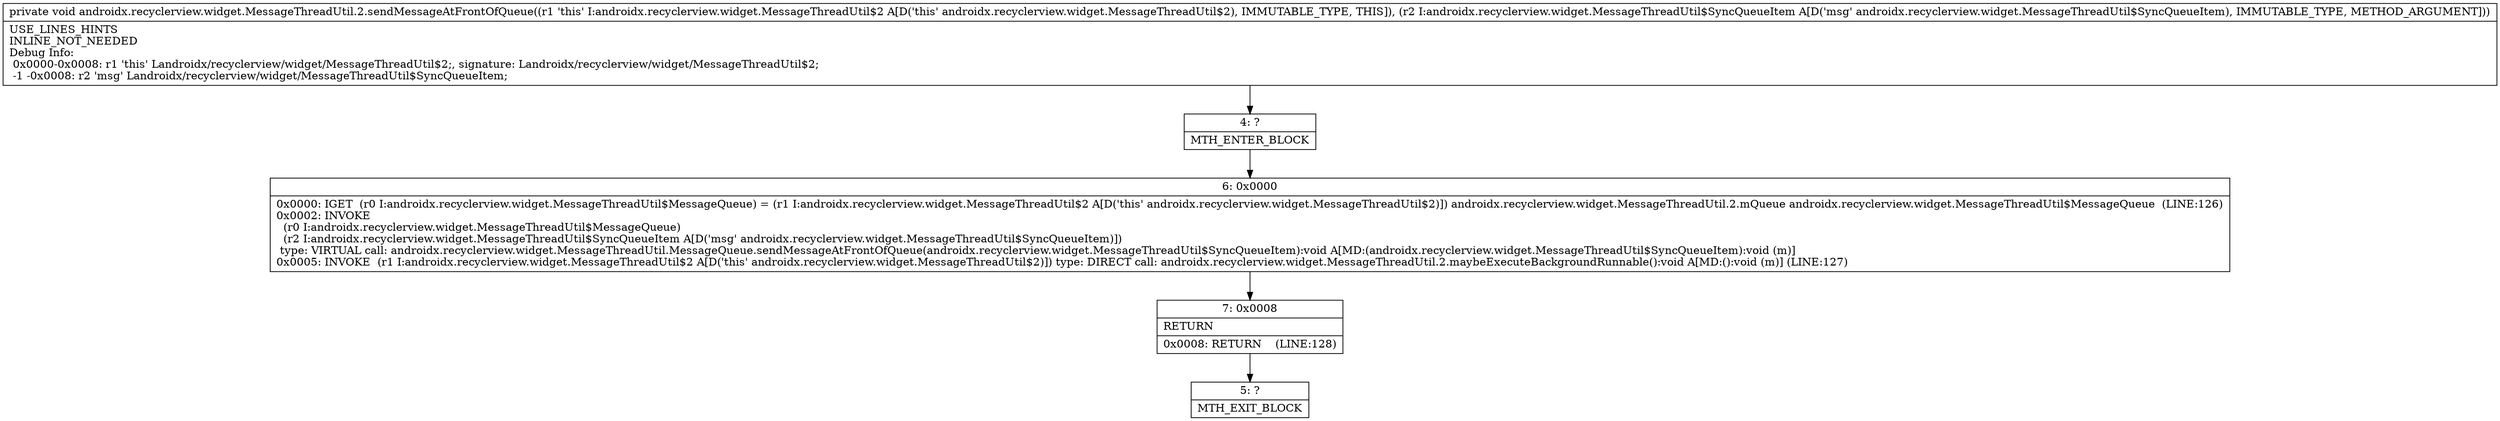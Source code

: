 digraph "CFG forandroidx.recyclerview.widget.MessageThreadUtil.2.sendMessageAtFrontOfQueue(Landroidx\/recyclerview\/widget\/MessageThreadUtil$SyncQueueItem;)V" {
Node_4 [shape=record,label="{4\:\ ?|MTH_ENTER_BLOCK\l}"];
Node_6 [shape=record,label="{6\:\ 0x0000|0x0000: IGET  (r0 I:androidx.recyclerview.widget.MessageThreadUtil$MessageQueue) = (r1 I:androidx.recyclerview.widget.MessageThreadUtil$2 A[D('this' androidx.recyclerview.widget.MessageThreadUtil$2)]) androidx.recyclerview.widget.MessageThreadUtil.2.mQueue androidx.recyclerview.widget.MessageThreadUtil$MessageQueue  (LINE:126)\l0x0002: INVOKE  \l  (r0 I:androidx.recyclerview.widget.MessageThreadUtil$MessageQueue)\l  (r2 I:androidx.recyclerview.widget.MessageThreadUtil$SyncQueueItem A[D('msg' androidx.recyclerview.widget.MessageThreadUtil$SyncQueueItem)])\l type: VIRTUAL call: androidx.recyclerview.widget.MessageThreadUtil.MessageQueue.sendMessageAtFrontOfQueue(androidx.recyclerview.widget.MessageThreadUtil$SyncQueueItem):void A[MD:(androidx.recyclerview.widget.MessageThreadUtil$SyncQueueItem):void (m)]\l0x0005: INVOKE  (r1 I:androidx.recyclerview.widget.MessageThreadUtil$2 A[D('this' androidx.recyclerview.widget.MessageThreadUtil$2)]) type: DIRECT call: androidx.recyclerview.widget.MessageThreadUtil.2.maybeExecuteBackgroundRunnable():void A[MD:():void (m)] (LINE:127)\l}"];
Node_7 [shape=record,label="{7\:\ 0x0008|RETURN\l|0x0008: RETURN    (LINE:128)\l}"];
Node_5 [shape=record,label="{5\:\ ?|MTH_EXIT_BLOCK\l}"];
MethodNode[shape=record,label="{private void androidx.recyclerview.widget.MessageThreadUtil.2.sendMessageAtFrontOfQueue((r1 'this' I:androidx.recyclerview.widget.MessageThreadUtil$2 A[D('this' androidx.recyclerview.widget.MessageThreadUtil$2), IMMUTABLE_TYPE, THIS]), (r2 I:androidx.recyclerview.widget.MessageThreadUtil$SyncQueueItem A[D('msg' androidx.recyclerview.widget.MessageThreadUtil$SyncQueueItem), IMMUTABLE_TYPE, METHOD_ARGUMENT]))  | USE_LINES_HINTS\lINLINE_NOT_NEEDED\lDebug Info:\l  0x0000\-0x0008: r1 'this' Landroidx\/recyclerview\/widget\/MessageThreadUtil$2;, signature: Landroidx\/recyclerview\/widget\/MessageThreadUtil$2;\l  \-1 \-0x0008: r2 'msg' Landroidx\/recyclerview\/widget\/MessageThreadUtil$SyncQueueItem;\l}"];
MethodNode -> Node_4;Node_4 -> Node_6;
Node_6 -> Node_7;
Node_7 -> Node_5;
}

